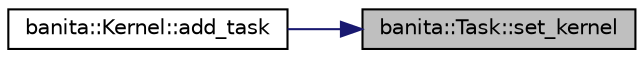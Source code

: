 digraph "banita::Task::set_kernel"
{
 // LATEX_PDF_SIZE
  edge [fontname="Helvetica",fontsize="10",labelfontname="Helvetica",labelfontsize="10"];
  node [fontname="Helvetica",fontsize="10",shape=record];
  rankdir="RL";
  Node33 [label="banita::Task::set_kernel",height=0.2,width=0.4,color="black", fillcolor="grey75", style="filled", fontcolor="black",tooltip=" "];
  Node33 -> Node34 [dir="back",color="midnightblue",fontsize="10",style="solid",fontname="Helvetica"];
  Node34 [label="banita::Kernel::add_task",height=0.2,width=0.4,color="black", fillcolor="white", style="filled",URL="$d6/d5d/classbanita_1_1_kernel.html#a51ad67eb5beec04052643a58698a1263",tooltip="adds a task to the tasks set"];
}
